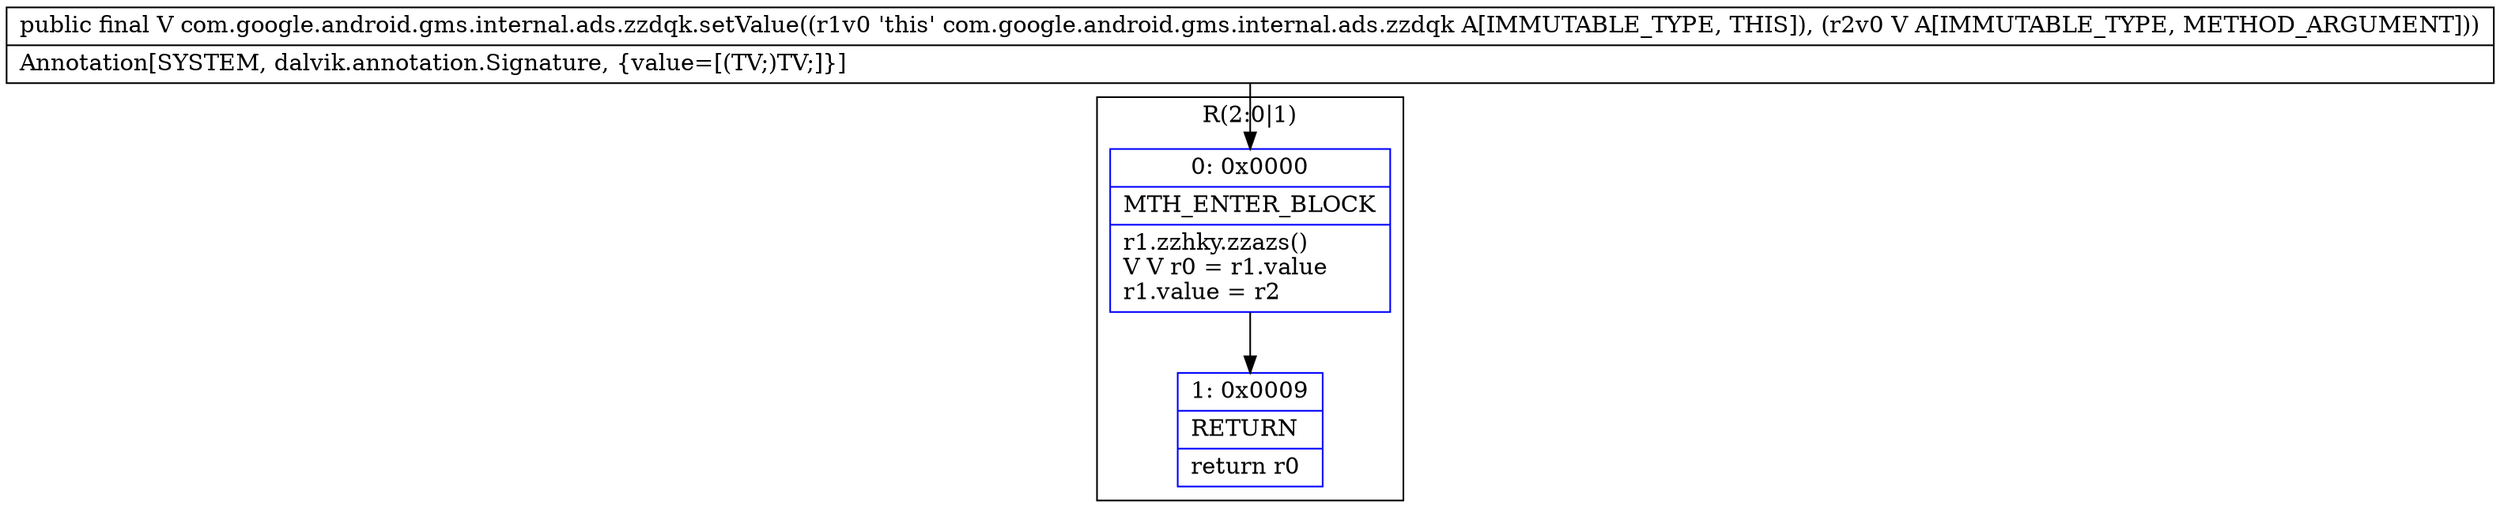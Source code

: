 digraph "CFG forcom.google.android.gms.internal.ads.zzdqk.setValue(Ljava\/lang\/Object;)Ljava\/lang\/Object;" {
subgraph cluster_Region_1789105261 {
label = "R(2:0|1)";
node [shape=record,color=blue];
Node_0 [shape=record,label="{0\:\ 0x0000|MTH_ENTER_BLOCK\l|r1.zzhky.zzazs()\lV V r0 = r1.value\lr1.value = r2\l}"];
Node_1 [shape=record,label="{1\:\ 0x0009|RETURN\l|return r0\l}"];
}
MethodNode[shape=record,label="{public final V com.google.android.gms.internal.ads.zzdqk.setValue((r1v0 'this' com.google.android.gms.internal.ads.zzdqk A[IMMUTABLE_TYPE, THIS]), (r2v0 V A[IMMUTABLE_TYPE, METHOD_ARGUMENT]))  | Annotation[SYSTEM, dalvik.annotation.Signature, \{value=[(TV;)TV;]\}]\l}"];
MethodNode -> Node_0;
Node_0 -> Node_1;
}

